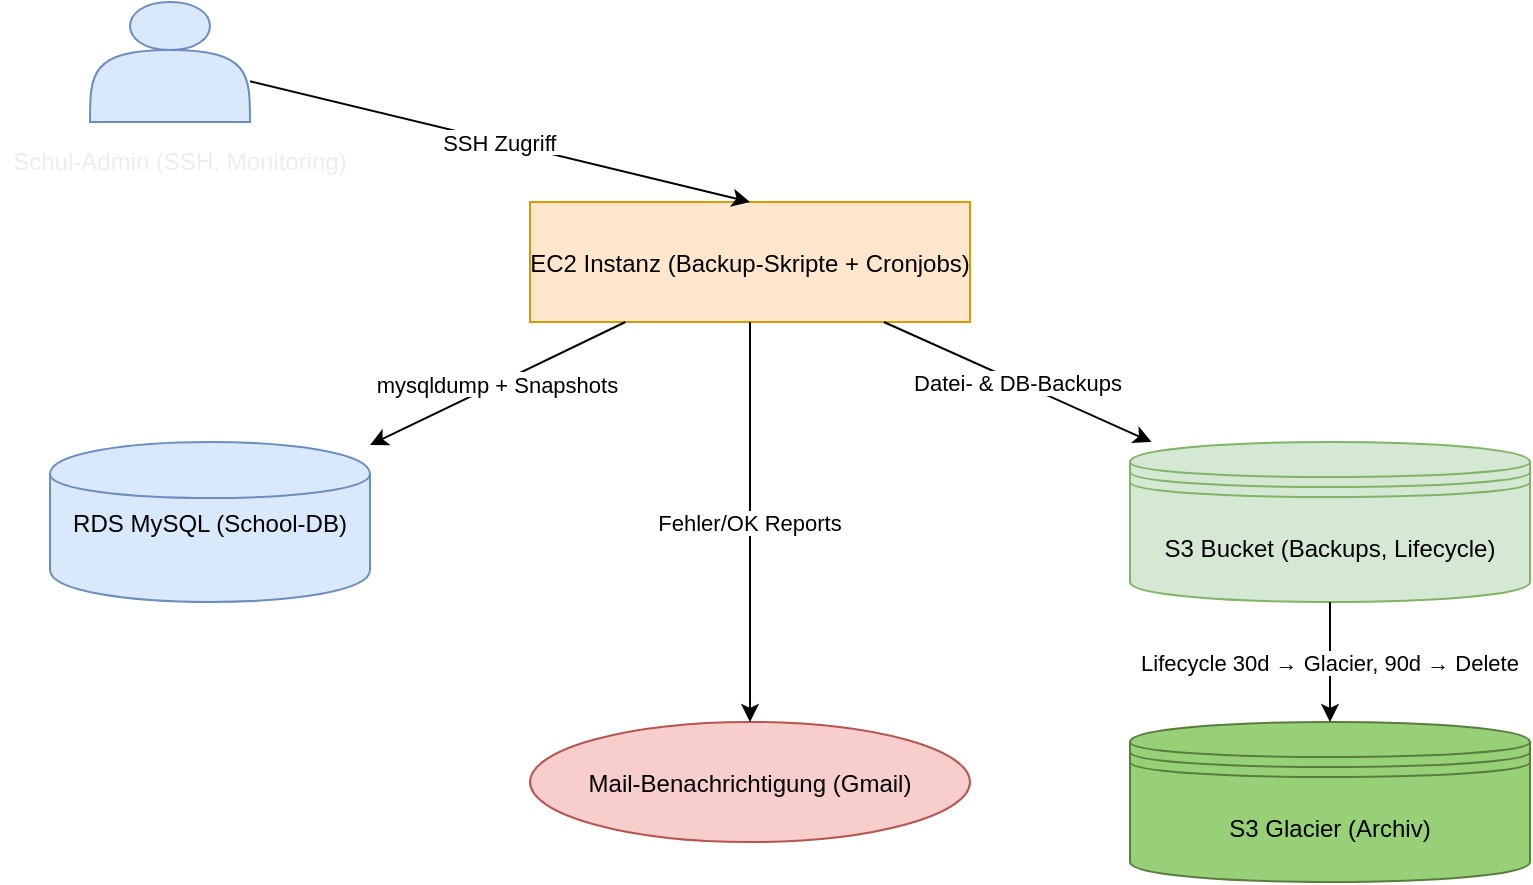<mxfile version="28.1.2">
  <diagram id="AWS-Backup-Restore" name="M143 AWS Architektur">
    <mxGraphModel dx="1152" dy="790" grid="1" gridSize="10" guides="1" tooltips="1" connect="1" arrows="1" fold="1" page="1" pageScale="1" pageWidth="827" pageHeight="1169" math="0" shadow="0">
      <root>
        <mxCell id="0" />
        <mxCell id="1" parent="0" />
        <mxCell id="2" value="" style="shape=actor;fillColor=#dae8fc;strokeColor=#6c8ebf;fontColor=#000000;" parent="1" vertex="1">
          <mxGeometry x="80" y="80" width="80" height="60" as="geometry" />
        </mxCell>
        <mxCell id="3" value="EC2 Instanz (Backup-Skripte + Cronjobs)" style="shape=rectangle;fillColor=#ffe6cc;strokeColor=#d79b00;fontColor=light-dark(#000000,#6B3D3D);" parent="1" vertex="1">
          <mxGeometry x="300" y="180" width="220" height="60" as="geometry" />
        </mxCell>
        <mxCell id="4" value="RDS MySQL (School-DB)" style="shape=cylinder;fillColor=#dae8fc;strokeColor=#6c8ebf;fontColor=#000000;" parent="1" vertex="1">
          <mxGeometry x="60" y="300" width="160" height="80" as="geometry" />
        </mxCell>
        <mxCell id="5" value="S3 Bucket (Backups, Lifecycle)" style="shape=datastore;fillColor=#d5e8d4;strokeColor=#82b366;fontColor=#000000;" parent="1" vertex="1">
          <mxGeometry x="600" y="300" width="200" height="80" as="geometry" />
        </mxCell>
        <mxCell id="6" value="S3 Glacier (Archiv)" style="shape=datastore;fillColor=#97d077;strokeColor=#5a7d3f;fontColor=#000000;" parent="1" vertex="1">
          <mxGeometry x="600" y="440" width="200" height="80" as="geometry" />
        </mxCell>
        <mxCell id="7" value="Mail-Benachrichtigung (Gmail)" style="shape=ellipse;fillColor=#f8cecc;strokeColor=#b85450;fontColor=#000000;" parent="1" vertex="1">
          <mxGeometry x="300" y="440" width="220" height="60" as="geometry" />
        </mxCell>
        <mxCell id="8" value="SSH Zugriff" style="entryX=0.5;entryY=0;entryDx=0;entryDy=0;" parent="1" source="2" target="3" edge="1">
          <mxGeometry relative="1" as="geometry" />
        </mxCell>
        <mxCell id="9" value="mysqldump + Snapshots" parent="1" source="3" target="4" edge="1">
          <mxGeometry relative="1" as="geometry" />
        </mxCell>
        <mxCell id="10" value="Datei- &amp; DB-Backups" parent="1" source="3" target="5" edge="1">
          <mxGeometry relative="1" as="geometry" />
        </mxCell>
        <mxCell id="11" value="Lifecycle 30d → Glacier, 90d → Delete" parent="1" source="5" target="6" edge="1">
          <mxGeometry relative="1" as="geometry" />
        </mxCell>
        <mxCell id="12" value="Fehler/OK Reports" parent="1" source="3" target="7" edge="1">
          <mxGeometry relative="1" as="geometry" />
        </mxCell>
        <UserObject label="&lt;span style=&quot;color: rgb(237, 237, 237); text-wrap-mode: nowrap;&quot;&gt;Schul-Admin (SSH, Monitoring)&lt;/span&gt;" placeholders="1" name="Variable" id="nkWoKDcOHXbcq-bsdls6-12">
          <mxCell style="text;html=1;strokeColor=none;fillColor=none;align=center;verticalAlign=middle;whiteSpace=wrap;overflow=hidden;" vertex="1" parent="1">
            <mxGeometry x="35" y="150" width="180" height="20" as="geometry" />
          </mxCell>
        </UserObject>
      </root>
    </mxGraphModel>
  </diagram>
</mxfile>
